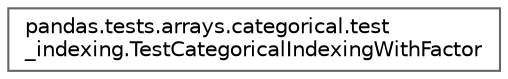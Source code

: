 digraph "Graphical Class Hierarchy"
{
 // LATEX_PDF_SIZE
  bgcolor="transparent";
  edge [fontname=Helvetica,fontsize=10,labelfontname=Helvetica,labelfontsize=10];
  node [fontname=Helvetica,fontsize=10,shape=box,height=0.2,width=0.4];
  rankdir="LR";
  Node0 [id="Node000000",label="pandas.tests.arrays.categorical.test\l_indexing.TestCategoricalIndexingWithFactor",height=0.2,width=0.4,color="grey40", fillcolor="white", style="filled",URL="$de/de1/classpandas_1_1tests_1_1arrays_1_1categorical_1_1test__indexing_1_1TestCategoricalIndexingWithFactor.html",tooltip=" "];
}
